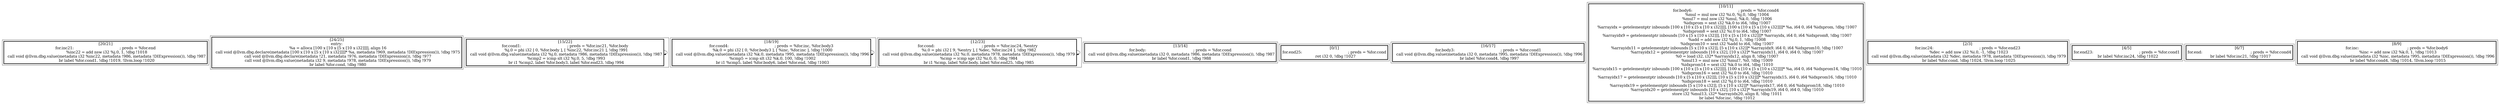 
digraph G {





subgraph cluster11 {


node55 [penwidth=3.0,fontsize=20,shape=rectangle,label="[20/21]
for.inc21:                                        ; preds = %for.end
  %inc22 = add nsw i32 %j.0, 1, !dbg !1018
  call void @llvm.dbg.value(metadata i32 %inc22, metadata !986, metadata !DIExpression()), !dbg !987
  br label %for.cond1, !dbg !1019, !llvm.loop !1020
" ]



}

subgraph cluster10 {


node54 [penwidth=3.0,fontsize=20,shape=rectangle,label="[24/25]
entry:
  %a = alloca [100 x [10 x [5 x [10 x i32]]]], align 16
  call void @llvm.dbg.declare(metadata [100 x [10 x [5 x [10 x i32]]]]* %a, metadata !969, metadata !DIExpression()), !dbg !975
  call void @llvm.dbg.declare(metadata !21, metadata !976, metadata !DIExpression()), !dbg !977
  call void @llvm.dbg.value(metadata i32 9, metadata !978, metadata !DIExpression()), !dbg !979
  br label %for.cond, !dbg !980
" ]



}

subgraph cluster9 {


node53 [penwidth=3.0,fontsize=20,shape=rectangle,label="[15/22]
for.cond1:                                        ; preds = %for.inc21, %for.body
  %j.0 = phi i32 [ 0, %for.body ], [ %inc22, %for.inc21 ], !dbg !991
  call void @llvm.dbg.value(metadata i32 %j.0, metadata !986, metadata !DIExpression()), !dbg !987
  %cmp2 = icmp slt i32 %j.0, 5, !dbg !993
  br i1 %cmp2, label %for.body3, label %for.end23, !dbg !994
" ]

node53->node53 [ ]


}

subgraph cluster8 {


node52 [penwidth=3.0,fontsize=20,shape=rectangle,label="[18/19]
for.cond4:                                        ; preds = %for.inc, %for.body3
  %k.0 = phi i32 [ 0, %for.body3 ], [ %inc, %for.inc ], !dbg !1000
  call void @llvm.dbg.value(metadata i32 %k.0, metadata !995, metadata !DIExpression()), !dbg !996
  %cmp5 = icmp slt i32 %k.0, 100, !dbg !1002
  br i1 %cmp5, label %for.body6, label %for.end, !dbg !1003
" ]

node52->node52 [ ]


}

subgraph cluster7 {


node51 [penwidth=3.0,fontsize=20,shape=rectangle,label="[12/23]
for.cond:                                         ; preds = %for.inc24, %entry
  %i.0 = phi i32 [ 9, %entry ], [ %dec, %for.inc24 ], !dbg !982
  call void @llvm.dbg.value(metadata i32 %i.0, metadata !978, metadata !DIExpression()), !dbg !979
  %cmp = icmp sge i32 %i.0, 0, !dbg !984
  br i1 %cmp, label %for.body, label %for.end25, !dbg !985
" ]

node51->node51 [ ]


}

subgraph cluster6 {


node50 [penwidth=3.0,fontsize=20,shape=rectangle,label="[13/14]
for.body:                                         ; preds = %for.cond
  call void @llvm.dbg.value(metadata i32 0, metadata !986, metadata !DIExpression()), !dbg !987
  br label %for.cond1, !dbg !988
" ]



}

subgraph cluster0 {


node44 [penwidth=3.0,fontsize=20,shape=rectangle,label="[0/1]
for.end25:                                        ; preds = %for.cond
  ret i32 0, !dbg !1027
" ]



}

subgraph cluster12 {


node56 [penwidth=3.0,fontsize=20,shape=rectangle,label="[16/17]
for.body3:                                        ; preds = %for.cond1
  call void @llvm.dbg.value(metadata i32 0, metadata !995, metadata !DIExpression()), !dbg !996
  br label %for.cond4, !dbg !997
" ]



}

subgraph cluster5 {


node49 [penwidth=3.0,fontsize=20,shape=rectangle,label="[10/11]
for.body6:                                        ; preds = %for.cond4
  %mul = mul nsw i32 %i.0, %j.0, !dbg !1004
  %mul7 = mul nsw i32 %mul, %k.0, !dbg !1006
  %idxprom = sext i32 %k.0 to i64, !dbg !1007
  %arrayidx = getelementptr inbounds [100 x [10 x [5 x [10 x i32]]]], [100 x [10 x [5 x [10 x i32]]]]* %a, i64 0, i64 %idxprom, !dbg !1007
  %idxprom8 = sext i32 %i.0 to i64, !dbg !1007
  %arrayidx9 = getelementptr inbounds [10 x [5 x [10 x i32]]], [10 x [5 x [10 x i32]]]* %arrayidx, i64 0, i64 %idxprom8, !dbg !1007
  %add = add nsw i32 %j.0, 1, !dbg !1008
  %idxprom10 = sext i32 %add to i64, !dbg !1007
  %arrayidx11 = getelementptr inbounds [5 x [10 x i32]], [5 x [10 x i32]]* %arrayidx9, i64 0, i64 %idxprom10, !dbg !1007
  %arrayidx12 = getelementptr inbounds [10 x i32], [10 x i32]* %arrayidx11, i64 0, i64 0, !dbg !1007
  %0 = load i32, i32* %arrayidx12, align 8, !dbg !1007
  %mul13 = mul nsw i32 %mul7, %0, !dbg !1009
  %idxprom14 = sext i32 %k.0 to i64, !dbg !1010
  %arrayidx15 = getelementptr inbounds [100 x [10 x [5 x [10 x i32]]]], [100 x [10 x [5 x [10 x i32]]]]* %a, i64 0, i64 %idxprom14, !dbg !1010
  %idxprom16 = sext i32 %i.0 to i64, !dbg !1010
  %arrayidx17 = getelementptr inbounds [10 x [5 x [10 x i32]]], [10 x [5 x [10 x i32]]]* %arrayidx15, i64 0, i64 %idxprom16, !dbg !1010
  %idxprom18 = sext i32 %j.0 to i64, !dbg !1010
  %arrayidx19 = getelementptr inbounds [5 x [10 x i32]], [5 x [10 x i32]]* %arrayidx17, i64 0, i64 %idxprom18, !dbg !1010
  %arrayidx20 = getelementptr inbounds [10 x i32], [10 x i32]* %arrayidx19, i64 0, i64 0, !dbg !1010
  store i32 %mul13, i32* %arrayidx20, align 8, !dbg !1011
  br label %for.inc, !dbg !1012
" ]



}

subgraph cluster1 {


node45 [penwidth=3.0,fontsize=20,shape=rectangle,label="[2/3]
for.inc24:                                        ; preds = %for.end23
  %dec = add nsw i32 %i.0, -1, !dbg !1023
  call void @llvm.dbg.value(metadata i32 %dec, metadata !978, metadata !DIExpression()), !dbg !979
  br label %for.cond, !dbg !1024, !llvm.loop !1025
" ]



}

subgraph cluster2 {


node46 [penwidth=3.0,fontsize=20,shape=rectangle,label="[4/5]
for.end23:                                        ; preds = %for.cond1
  br label %for.inc24, !dbg !1022
" ]



}

subgraph cluster3 {


node47 [penwidth=3.0,fontsize=20,shape=rectangle,label="[6/7]
for.end:                                          ; preds = %for.cond4
  br label %for.inc21, !dbg !1017
" ]



}

subgraph cluster4 {


node48 [penwidth=3.0,fontsize=20,shape=rectangle,label="[8/9]
for.inc:                                          ; preds = %for.body6
  %inc = add nsw i32 %k.0, 1, !dbg !1013
  call void @llvm.dbg.value(metadata i32 %inc, metadata !995, metadata !DIExpression()), !dbg !996
  br label %for.cond4, !dbg !1014, !llvm.loop !1015
" ]



}

}
